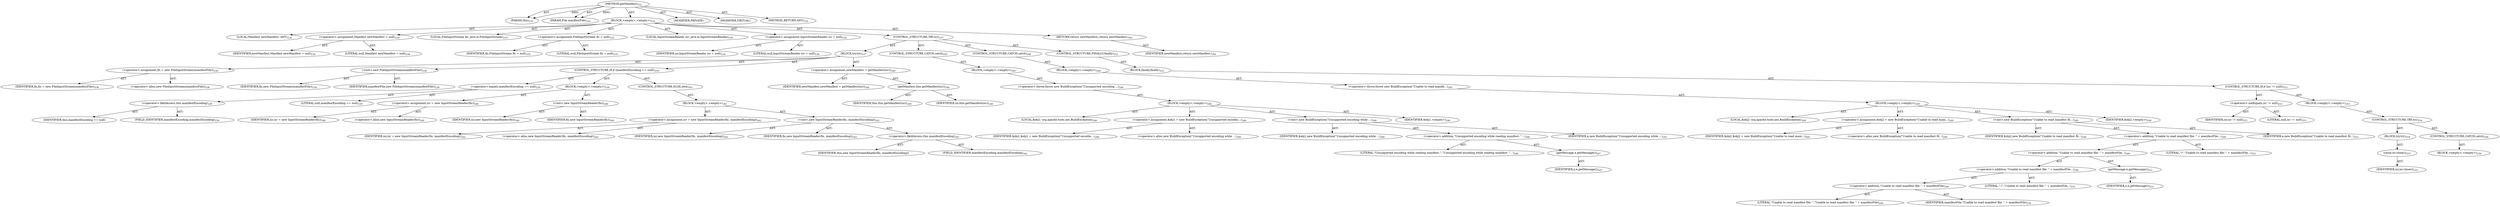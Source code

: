 digraph "getManifest" {  
"111669149703" [label = <(METHOD,getManifest)<SUB>232</SUB>> ]
"115964116996" [label = <(PARAM,this)<SUB>232</SUB>> ]
"115964117016" [label = <(PARAM,File manifestFile)<SUB>232</SUB>> ]
"25769803787" [label = <(BLOCK,&lt;empty&gt;,&lt;empty&gt;)<SUB>232</SUB>> ]
"94489280513" [label = <(LOCAL,Manifest newManifest: ANY)<SUB>234</SUB>> ]
"30064771114" [label = <(&lt;operator&gt;.assignment,Manifest newManifest = null)<SUB>234</SUB>> ]
"68719476804" [label = <(IDENTIFIER,newManifest,Manifest newManifest = null)<SUB>234</SUB>> ]
"90194313226" [label = <(LITERAL,null,Manifest newManifest = null)<SUB>234</SUB>> ]
"94489280514" [label = <(LOCAL,FileInputStream fis: java.io.FileInputStream)<SUB>235</SUB>> ]
"30064771115" [label = <(&lt;operator&gt;.assignment,FileInputStream fis = null)<SUB>235</SUB>> ]
"68719476805" [label = <(IDENTIFIER,fis,FileInputStream fis = null)<SUB>235</SUB>> ]
"90194313227" [label = <(LITERAL,null,FileInputStream fis = null)<SUB>235</SUB>> ]
"94489280515" [label = <(LOCAL,InputStreamReader isr: java.io.InputStreamReader)<SUB>236</SUB>> ]
"30064771116" [label = <(&lt;operator&gt;.assignment,InputStreamReader isr = null)<SUB>236</SUB>> ]
"68719476806" [label = <(IDENTIFIER,isr,InputStreamReader isr = null)<SUB>236</SUB>> ]
"90194313228" [label = <(LITERAL,null,InputStreamReader isr = null)<SUB>236</SUB>> ]
"47244640259" [label = <(CONTROL_STRUCTURE,TRY,try)<SUB>237</SUB>> ]
"25769803788" [label = <(BLOCK,try,try)<SUB>237</SUB>> ]
"30064771117" [label = <(&lt;operator&gt;.assignment,fis = new FileInputStream(manifestFile))<SUB>238</SUB>> ]
"68719476807" [label = <(IDENTIFIER,fis,fis = new FileInputStream(manifestFile))<SUB>238</SUB>> ]
"30064771118" [label = <(&lt;operator&gt;.alloc,new FileInputStream(manifestFile))<SUB>238</SUB>> ]
"30064771119" [label = <(&lt;init&gt;,new FileInputStream(manifestFile))<SUB>238</SUB>> ]
"68719476808" [label = <(IDENTIFIER,fis,new FileInputStream(manifestFile))<SUB>238</SUB>> ]
"68719476809" [label = <(IDENTIFIER,manifestFile,new FileInputStream(manifestFile))<SUB>238</SUB>> ]
"47244640260" [label = <(CONTROL_STRUCTURE,IF,if (manifestEncoding == null))<SUB>239</SUB>> ]
"30064771120" [label = <(&lt;operator&gt;.equals,manifestEncoding == null)<SUB>239</SUB>> ]
"30064771121" [label = <(&lt;operator&gt;.fieldAccess,this.manifestEncoding)<SUB>239</SUB>> ]
"68719476810" [label = <(IDENTIFIER,this,manifestEncoding == null)> ]
"55834574862" [label = <(FIELD_IDENTIFIER,manifestEncoding,manifestEncoding)<SUB>239</SUB>> ]
"90194313229" [label = <(LITERAL,null,manifestEncoding == null)<SUB>239</SUB>> ]
"25769803789" [label = <(BLOCK,&lt;empty&gt;,&lt;empty&gt;)<SUB>239</SUB>> ]
"30064771122" [label = <(&lt;operator&gt;.assignment,isr = new InputStreamReader(fis))<SUB>240</SUB>> ]
"68719476811" [label = <(IDENTIFIER,isr,isr = new InputStreamReader(fis))<SUB>240</SUB>> ]
"30064771123" [label = <(&lt;operator&gt;.alloc,new InputStreamReader(fis))<SUB>240</SUB>> ]
"30064771124" [label = <(&lt;init&gt;,new InputStreamReader(fis))<SUB>240</SUB>> ]
"68719476812" [label = <(IDENTIFIER,isr,new InputStreamReader(fis))<SUB>240</SUB>> ]
"68719476813" [label = <(IDENTIFIER,fis,new InputStreamReader(fis))<SUB>240</SUB>> ]
"47244640261" [label = <(CONTROL_STRUCTURE,ELSE,else)<SUB>241</SUB>> ]
"25769803790" [label = <(BLOCK,&lt;empty&gt;,&lt;empty&gt;)<SUB>241</SUB>> ]
"30064771125" [label = <(&lt;operator&gt;.assignment,isr = new InputStreamReader(fis, manifestEncoding))<SUB>242</SUB>> ]
"68719476814" [label = <(IDENTIFIER,isr,isr = new InputStreamReader(fis, manifestEncoding))<SUB>242</SUB>> ]
"30064771126" [label = <(&lt;operator&gt;.alloc,new InputStreamReader(fis, manifestEncoding))<SUB>242</SUB>> ]
"30064771127" [label = <(&lt;init&gt;,new InputStreamReader(fis, manifestEncoding))<SUB>242</SUB>> ]
"68719476815" [label = <(IDENTIFIER,isr,new InputStreamReader(fis, manifestEncoding))<SUB>242</SUB>> ]
"68719476816" [label = <(IDENTIFIER,fis,new InputStreamReader(fis, manifestEncoding))<SUB>242</SUB>> ]
"30064771128" [label = <(&lt;operator&gt;.fieldAccess,this.manifestEncoding)<SUB>242</SUB>> ]
"68719476817" [label = <(IDENTIFIER,this,new InputStreamReader(fis, manifestEncoding))> ]
"55834574863" [label = <(FIELD_IDENTIFIER,manifestEncoding,manifestEncoding)<SUB>242</SUB>> ]
"30064771129" [label = <(&lt;operator&gt;.assignment,newManifest = getManifest(isr))<SUB>244</SUB>> ]
"68719476818" [label = <(IDENTIFIER,newManifest,newManifest = getManifest(isr))<SUB>244</SUB>> ]
"30064771130" [label = <(getManifest,this.getManifest(isr))<SUB>244</SUB>> ]
"68719476741" [label = <(IDENTIFIER,this,this.getManifest(isr))<SUB>244</SUB>> ]
"68719476819" [label = <(IDENTIFIER,isr,this.getManifest(isr))<SUB>244</SUB>> ]
"47244640262" [label = <(CONTROL_STRUCTURE,CATCH,catch)<SUB>245</SUB>> ]
"25769803791" [label = <(BLOCK,&lt;empty&gt;,&lt;empty&gt;)<SUB>245</SUB>> ]
"30064771131" [label = <(&lt;operator&gt;.throw,throw new BuildException(&quot;Unsupported encoding ...)<SUB>246</SUB>> ]
"25769803792" [label = <(BLOCK,&lt;empty&gt;,&lt;empty&gt;)<SUB>246</SUB>> ]
"94489280516" [label = <(LOCAL,$obj1: org.apache.tools.ant.BuildException)<SUB>246</SUB>> ]
"30064771132" [label = <(&lt;operator&gt;.assignment,$obj1 = new BuildException(&quot;Unsupported encodin...)<SUB>246</SUB>> ]
"68719476820" [label = <(IDENTIFIER,$obj1,$obj1 = new BuildException(&quot;Unsupported encodin...)<SUB>246</SUB>> ]
"30064771133" [label = <(&lt;operator&gt;.alloc,new BuildException(&quot;Unsupported encoding while ...)<SUB>246</SUB>> ]
"30064771134" [label = <(&lt;init&gt;,new BuildException(&quot;Unsupported encoding while ...)<SUB>246</SUB>> ]
"68719476821" [label = <(IDENTIFIER,$obj1,new BuildException(&quot;Unsupported encoding while ...)<SUB>246</SUB>> ]
"30064771135" [label = <(&lt;operator&gt;.addition,&quot;Unsupported encoding while reading manifest: &quot;...)<SUB>246</SUB>> ]
"90194313230" [label = <(LITERAL,&quot;Unsupported encoding while reading manifest: &quot;,&quot;Unsupported encoding while reading manifest: &quot;...)<SUB>246</SUB>> ]
"30064771136" [label = <(getMessage,e.getMessage())<SUB>247</SUB>> ]
"68719476822" [label = <(IDENTIFIER,e,e.getMessage())<SUB>247</SUB>> ]
"68719476823" [label = <(IDENTIFIER,e,new BuildException(&quot;Unsupported encoding while ...)<SUB>247</SUB>> ]
"68719476824" [label = <(IDENTIFIER,$obj1,&lt;empty&gt;)<SUB>246</SUB>> ]
"47244640263" [label = <(CONTROL_STRUCTURE,CATCH,catch)<SUB>248</SUB>> ]
"25769803793" [label = <(BLOCK,&lt;empty&gt;,&lt;empty&gt;)<SUB>248</SUB>> ]
"30064771137" [label = <(&lt;operator&gt;.throw,throw new BuildException(&quot;Unable to read manife...)<SUB>249</SUB>> ]
"25769803794" [label = <(BLOCK,&lt;empty&gt;,&lt;empty&gt;)<SUB>249</SUB>> ]
"94489280517" [label = <(LOCAL,$obj2: org.apache.tools.ant.BuildException)<SUB>249</SUB>> ]
"30064771138" [label = <(&lt;operator&gt;.assignment,$obj2 = new BuildException(&quot;Unable to read mani...)<SUB>249</SUB>> ]
"68719476825" [label = <(IDENTIFIER,$obj2,$obj2 = new BuildException(&quot;Unable to read mani...)<SUB>249</SUB>> ]
"30064771139" [label = <(&lt;operator&gt;.alloc,new BuildException(&quot;Unable to read manifest fil...)<SUB>249</SUB>> ]
"30064771140" [label = <(&lt;init&gt;,new BuildException(&quot;Unable to read manifest fil...)<SUB>249</SUB>> ]
"68719476826" [label = <(IDENTIFIER,$obj2,new BuildException(&quot;Unable to read manifest fil...)<SUB>249</SUB>> ]
"30064771141" [label = <(&lt;operator&gt;.addition,&quot;Unable to read manifest file: &quot; + manifestFile...)<SUB>249</SUB>> ]
"30064771142" [label = <(&lt;operator&gt;.addition,&quot;Unable to read manifest file: &quot; + manifestFile...)<SUB>249</SUB>> ]
"30064771143" [label = <(&lt;operator&gt;.addition,&quot;Unable to read manifest file: &quot; + manifestFile...)<SUB>249</SUB>> ]
"30064771144" [label = <(&lt;operator&gt;.addition,&quot;Unable to read manifest file: &quot; + manifestFile)<SUB>249</SUB>> ]
"90194313231" [label = <(LITERAL,&quot;Unable to read manifest file: &quot;,&quot;Unable to read manifest file: &quot; + manifestFile)<SUB>249</SUB>> ]
"68719476827" [label = <(IDENTIFIER,manifestFile,&quot;Unable to read manifest file: &quot; + manifestFile)<SUB>250</SUB>> ]
"90194313232" [label = <(LITERAL,&quot; (&quot;,&quot;Unable to read manifest file: &quot; + manifestFile...)<SUB>251</SUB>> ]
"30064771145" [label = <(getMessage,e.getMessage())<SUB>251</SUB>> ]
"68719476828" [label = <(IDENTIFIER,e,e.getMessage())<SUB>251</SUB>> ]
"90194313233" [label = <(LITERAL,&quot;)&quot;,&quot;Unable to read manifest file: &quot; + manifestFile...)<SUB>251</SUB>> ]
"68719476829" [label = <(IDENTIFIER,e,new BuildException(&quot;Unable to read manifest fil...)<SUB>251</SUB>> ]
"68719476830" [label = <(IDENTIFIER,$obj2,&lt;empty&gt;)<SUB>249</SUB>> ]
"47244640264" [label = <(CONTROL_STRUCTURE,FINALLY,finally)<SUB>252</SUB>> ]
"25769803795" [label = <(BLOCK,finally,finally)<SUB>252</SUB>> ]
"47244640265" [label = <(CONTROL_STRUCTURE,IF,if (isr != null))<SUB>253</SUB>> ]
"30064771146" [label = <(&lt;operator&gt;.notEquals,isr != null)<SUB>253</SUB>> ]
"68719476831" [label = <(IDENTIFIER,isr,isr != null)<SUB>253</SUB>> ]
"90194313234" [label = <(LITERAL,null,isr != null)<SUB>253</SUB>> ]
"25769803796" [label = <(BLOCK,&lt;empty&gt;,&lt;empty&gt;)<SUB>253</SUB>> ]
"47244640266" [label = <(CONTROL_STRUCTURE,TRY,try)<SUB>254</SUB>> ]
"25769803797" [label = <(BLOCK,try,try)<SUB>254</SUB>> ]
"30064771147" [label = <(close,isr.close())<SUB>255</SUB>> ]
"68719476832" [label = <(IDENTIFIER,isr,isr.close())<SUB>255</SUB>> ]
"47244640267" [label = <(CONTROL_STRUCTURE,CATCH,catch)<SUB>256</SUB>> ]
"25769803798" [label = <(BLOCK,&lt;empty&gt;,&lt;empty&gt;)<SUB>256</SUB>> ]
"146028888064" [label = <(RETURN,return newManifest;,return newManifest;)<SUB>261</SUB>> ]
"68719476833" [label = <(IDENTIFIER,newManifest,return newManifest;)<SUB>261</SUB>> ]
"133143986206" [label = <(MODIFIER,PRIVATE)> ]
"133143986207" [label = <(MODIFIER,VIRTUAL)> ]
"128849018887" [label = <(METHOD_RETURN,ANY)<SUB>232</SUB>> ]
  "111669149703" -> "115964116996"  [ label = "AST: "] 
  "111669149703" -> "115964117016"  [ label = "AST: "] 
  "111669149703" -> "25769803787"  [ label = "AST: "] 
  "111669149703" -> "133143986206"  [ label = "AST: "] 
  "111669149703" -> "133143986207"  [ label = "AST: "] 
  "111669149703" -> "128849018887"  [ label = "AST: "] 
  "25769803787" -> "94489280513"  [ label = "AST: "] 
  "25769803787" -> "30064771114"  [ label = "AST: "] 
  "25769803787" -> "94489280514"  [ label = "AST: "] 
  "25769803787" -> "30064771115"  [ label = "AST: "] 
  "25769803787" -> "94489280515"  [ label = "AST: "] 
  "25769803787" -> "30064771116"  [ label = "AST: "] 
  "25769803787" -> "47244640259"  [ label = "AST: "] 
  "25769803787" -> "146028888064"  [ label = "AST: "] 
  "30064771114" -> "68719476804"  [ label = "AST: "] 
  "30064771114" -> "90194313226"  [ label = "AST: "] 
  "30064771115" -> "68719476805"  [ label = "AST: "] 
  "30064771115" -> "90194313227"  [ label = "AST: "] 
  "30064771116" -> "68719476806"  [ label = "AST: "] 
  "30064771116" -> "90194313228"  [ label = "AST: "] 
  "47244640259" -> "25769803788"  [ label = "AST: "] 
  "47244640259" -> "47244640262"  [ label = "AST: "] 
  "47244640259" -> "47244640263"  [ label = "AST: "] 
  "47244640259" -> "47244640264"  [ label = "AST: "] 
  "25769803788" -> "30064771117"  [ label = "AST: "] 
  "25769803788" -> "30064771119"  [ label = "AST: "] 
  "25769803788" -> "47244640260"  [ label = "AST: "] 
  "25769803788" -> "30064771129"  [ label = "AST: "] 
  "30064771117" -> "68719476807"  [ label = "AST: "] 
  "30064771117" -> "30064771118"  [ label = "AST: "] 
  "30064771119" -> "68719476808"  [ label = "AST: "] 
  "30064771119" -> "68719476809"  [ label = "AST: "] 
  "47244640260" -> "30064771120"  [ label = "AST: "] 
  "47244640260" -> "25769803789"  [ label = "AST: "] 
  "47244640260" -> "47244640261"  [ label = "AST: "] 
  "30064771120" -> "30064771121"  [ label = "AST: "] 
  "30064771120" -> "90194313229"  [ label = "AST: "] 
  "30064771121" -> "68719476810"  [ label = "AST: "] 
  "30064771121" -> "55834574862"  [ label = "AST: "] 
  "25769803789" -> "30064771122"  [ label = "AST: "] 
  "25769803789" -> "30064771124"  [ label = "AST: "] 
  "30064771122" -> "68719476811"  [ label = "AST: "] 
  "30064771122" -> "30064771123"  [ label = "AST: "] 
  "30064771124" -> "68719476812"  [ label = "AST: "] 
  "30064771124" -> "68719476813"  [ label = "AST: "] 
  "47244640261" -> "25769803790"  [ label = "AST: "] 
  "25769803790" -> "30064771125"  [ label = "AST: "] 
  "25769803790" -> "30064771127"  [ label = "AST: "] 
  "30064771125" -> "68719476814"  [ label = "AST: "] 
  "30064771125" -> "30064771126"  [ label = "AST: "] 
  "30064771127" -> "68719476815"  [ label = "AST: "] 
  "30064771127" -> "68719476816"  [ label = "AST: "] 
  "30064771127" -> "30064771128"  [ label = "AST: "] 
  "30064771128" -> "68719476817"  [ label = "AST: "] 
  "30064771128" -> "55834574863"  [ label = "AST: "] 
  "30064771129" -> "68719476818"  [ label = "AST: "] 
  "30064771129" -> "30064771130"  [ label = "AST: "] 
  "30064771130" -> "68719476741"  [ label = "AST: "] 
  "30064771130" -> "68719476819"  [ label = "AST: "] 
  "47244640262" -> "25769803791"  [ label = "AST: "] 
  "25769803791" -> "30064771131"  [ label = "AST: "] 
  "30064771131" -> "25769803792"  [ label = "AST: "] 
  "25769803792" -> "94489280516"  [ label = "AST: "] 
  "25769803792" -> "30064771132"  [ label = "AST: "] 
  "25769803792" -> "30064771134"  [ label = "AST: "] 
  "25769803792" -> "68719476824"  [ label = "AST: "] 
  "30064771132" -> "68719476820"  [ label = "AST: "] 
  "30064771132" -> "30064771133"  [ label = "AST: "] 
  "30064771134" -> "68719476821"  [ label = "AST: "] 
  "30064771134" -> "30064771135"  [ label = "AST: "] 
  "30064771134" -> "68719476823"  [ label = "AST: "] 
  "30064771135" -> "90194313230"  [ label = "AST: "] 
  "30064771135" -> "30064771136"  [ label = "AST: "] 
  "30064771136" -> "68719476822"  [ label = "AST: "] 
  "47244640263" -> "25769803793"  [ label = "AST: "] 
  "25769803793" -> "30064771137"  [ label = "AST: "] 
  "30064771137" -> "25769803794"  [ label = "AST: "] 
  "25769803794" -> "94489280517"  [ label = "AST: "] 
  "25769803794" -> "30064771138"  [ label = "AST: "] 
  "25769803794" -> "30064771140"  [ label = "AST: "] 
  "25769803794" -> "68719476830"  [ label = "AST: "] 
  "30064771138" -> "68719476825"  [ label = "AST: "] 
  "30064771138" -> "30064771139"  [ label = "AST: "] 
  "30064771140" -> "68719476826"  [ label = "AST: "] 
  "30064771140" -> "30064771141"  [ label = "AST: "] 
  "30064771140" -> "68719476829"  [ label = "AST: "] 
  "30064771141" -> "30064771142"  [ label = "AST: "] 
  "30064771141" -> "90194313233"  [ label = "AST: "] 
  "30064771142" -> "30064771143"  [ label = "AST: "] 
  "30064771142" -> "30064771145"  [ label = "AST: "] 
  "30064771143" -> "30064771144"  [ label = "AST: "] 
  "30064771143" -> "90194313232"  [ label = "AST: "] 
  "30064771144" -> "90194313231"  [ label = "AST: "] 
  "30064771144" -> "68719476827"  [ label = "AST: "] 
  "30064771145" -> "68719476828"  [ label = "AST: "] 
  "47244640264" -> "25769803795"  [ label = "AST: "] 
  "25769803795" -> "47244640265"  [ label = "AST: "] 
  "47244640265" -> "30064771146"  [ label = "AST: "] 
  "47244640265" -> "25769803796"  [ label = "AST: "] 
  "30064771146" -> "68719476831"  [ label = "AST: "] 
  "30064771146" -> "90194313234"  [ label = "AST: "] 
  "25769803796" -> "47244640266"  [ label = "AST: "] 
  "47244640266" -> "25769803797"  [ label = "AST: "] 
  "47244640266" -> "47244640267"  [ label = "AST: "] 
  "25769803797" -> "30064771147"  [ label = "AST: "] 
  "30064771147" -> "68719476832"  [ label = "AST: "] 
  "47244640267" -> "25769803798"  [ label = "AST: "] 
  "146028888064" -> "68719476833"  [ label = "AST: "] 
  "111669149703" -> "115964116996"  [ label = "DDG: "] 
  "111669149703" -> "115964117016"  [ label = "DDG: "] 
}
